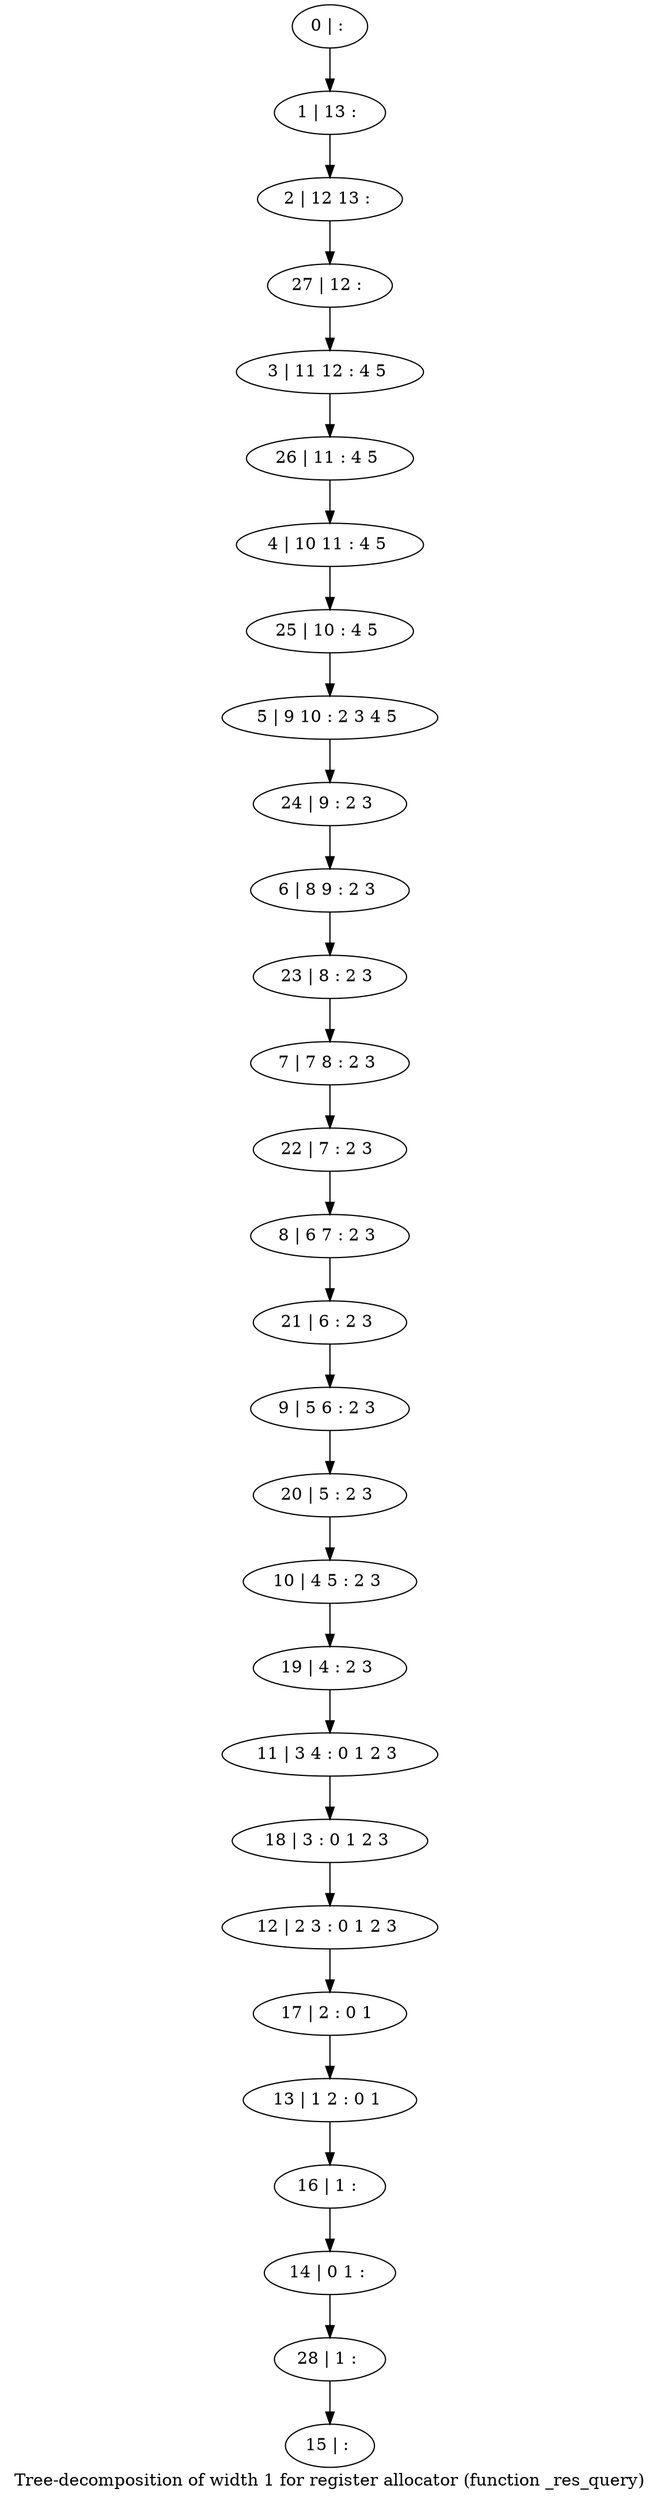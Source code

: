 digraph G {
graph [label="Tree-decomposition of width 1 for register allocator (function _res_query)"]
0[label="0 | : "];
1[label="1 | 13 : "];
2[label="2 | 12 13 : "];
3[label="3 | 11 12 : 4 5 "];
4[label="4 | 10 11 : 4 5 "];
5[label="5 | 9 10 : 2 3 4 5 "];
6[label="6 | 8 9 : 2 3 "];
7[label="7 | 7 8 : 2 3 "];
8[label="8 | 6 7 : 2 3 "];
9[label="9 | 5 6 : 2 3 "];
10[label="10 | 4 5 : 2 3 "];
11[label="11 | 3 4 : 0 1 2 3 "];
12[label="12 | 2 3 : 0 1 2 3 "];
13[label="13 | 1 2 : 0 1 "];
14[label="14 | 0 1 : "];
15[label="15 | : "];
16[label="16 | 1 : "];
17[label="17 | 2 : 0 1 "];
18[label="18 | 3 : 0 1 2 3 "];
19[label="19 | 4 : 2 3 "];
20[label="20 | 5 : 2 3 "];
21[label="21 | 6 : 2 3 "];
22[label="22 | 7 : 2 3 "];
23[label="23 | 8 : 2 3 "];
24[label="24 | 9 : 2 3 "];
25[label="25 | 10 : 4 5 "];
26[label="26 | 11 : 4 5 "];
27[label="27 | 12 : "];
28[label="28 | 1 : "];
0->1 ;
1->2 ;
16->14 ;
13->16 ;
17->13 ;
12->17 ;
18->12 ;
11->18 ;
19->11 ;
10->19 ;
20->10 ;
9->20 ;
21->9 ;
8->21 ;
22->8 ;
7->22 ;
23->7 ;
6->23 ;
24->6 ;
5->24 ;
25->5 ;
4->25 ;
26->4 ;
3->26 ;
27->3 ;
2->27 ;
28->15 ;
14->28 ;
}
